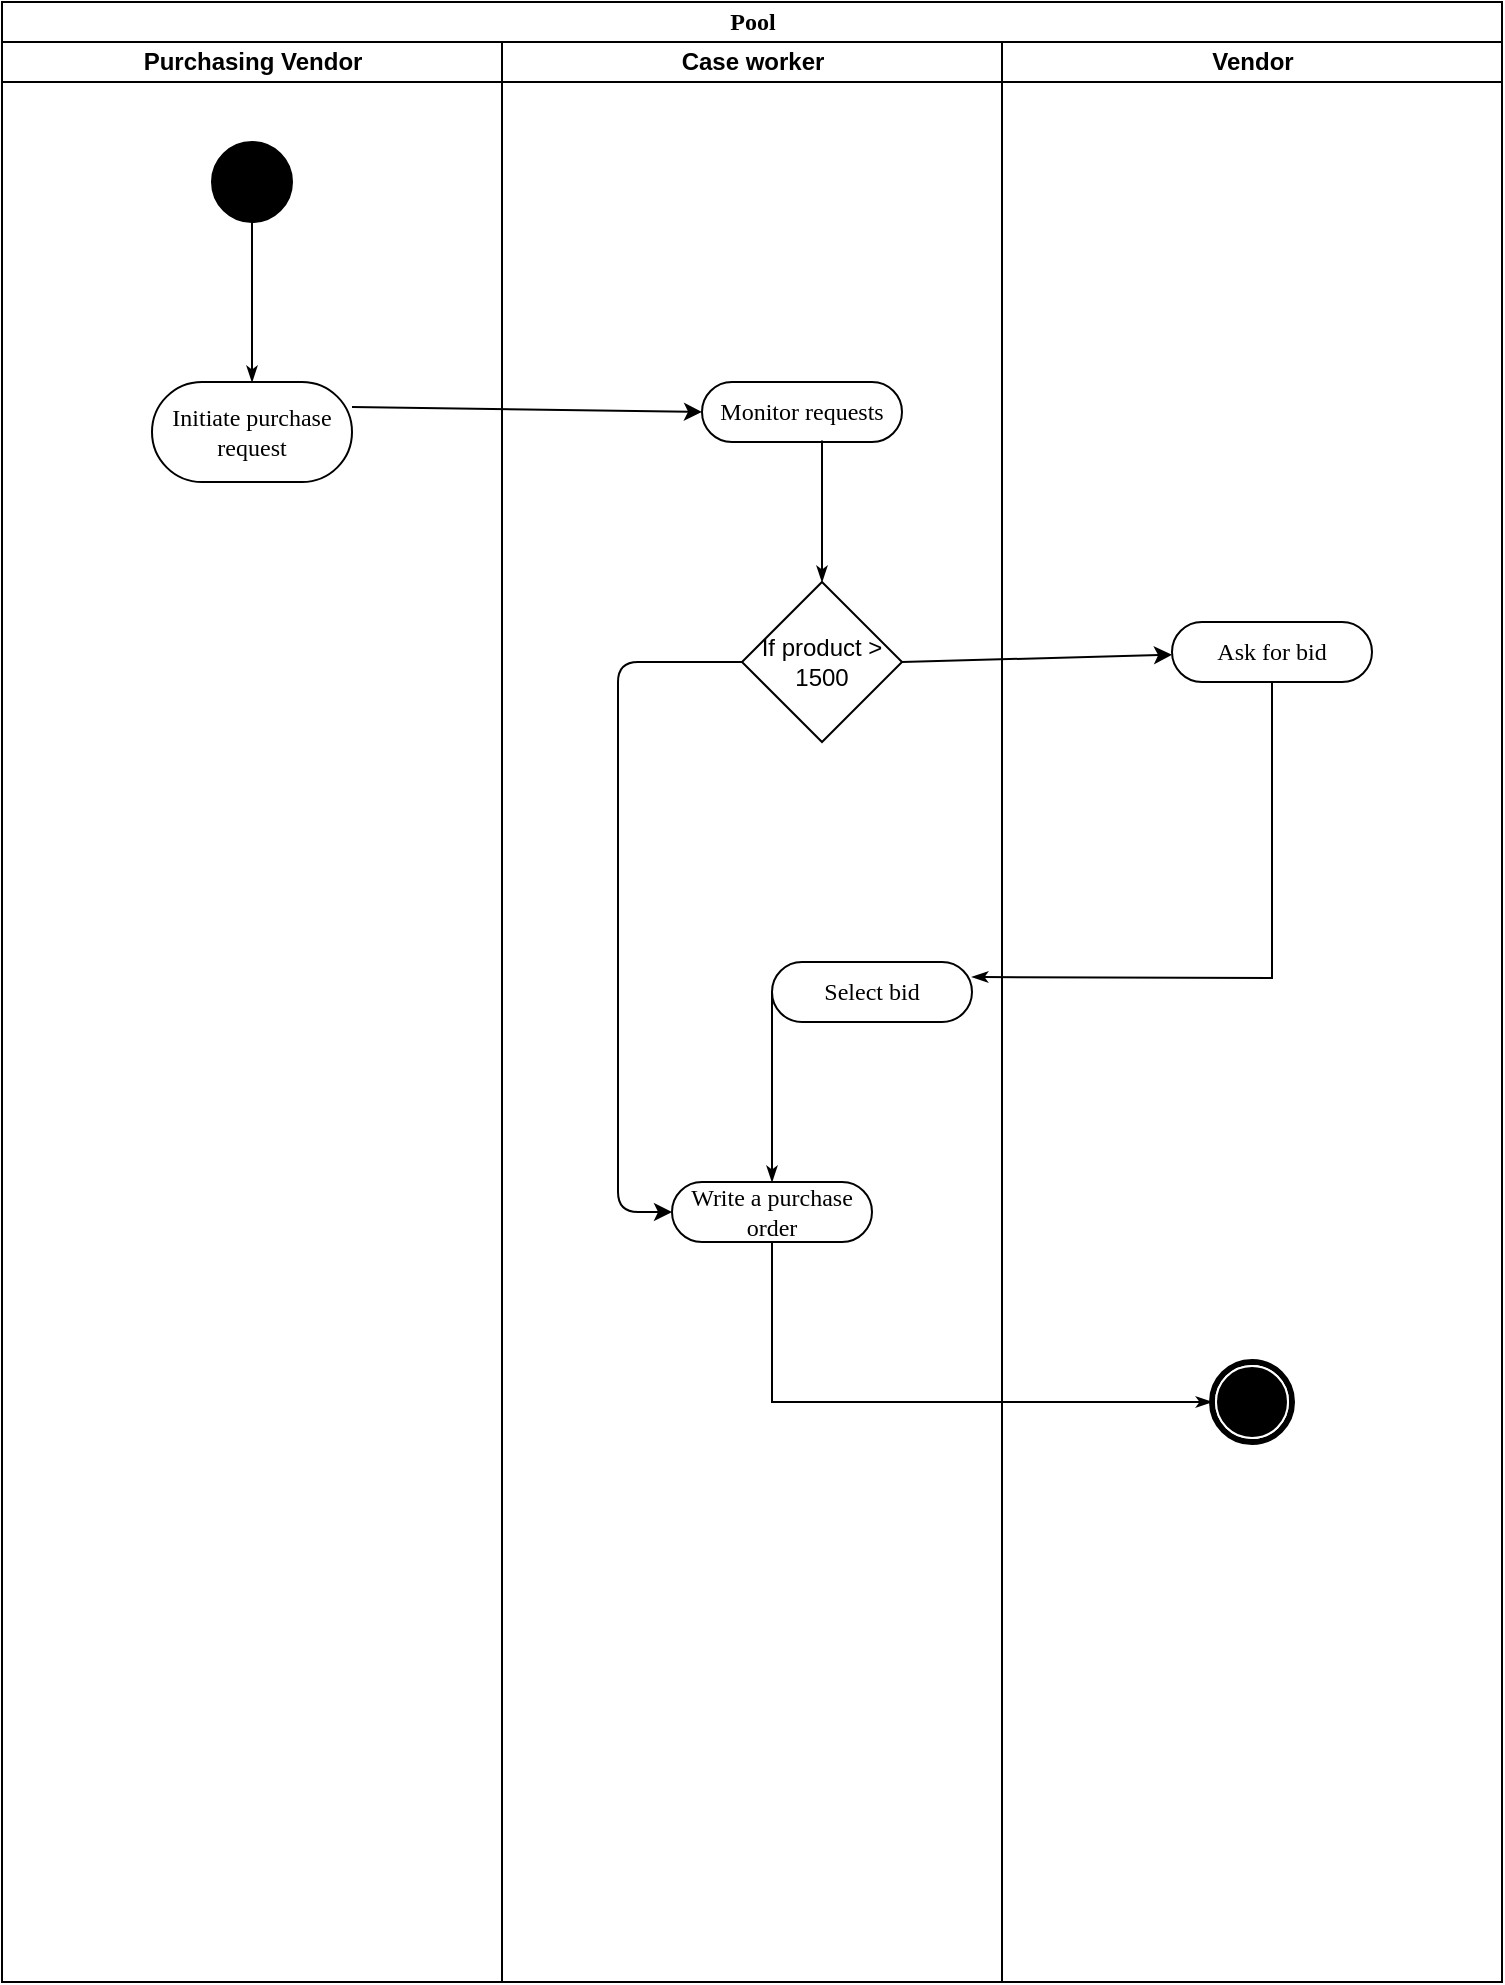 <mxfile version="14.4.6" type="device"><diagram name="Page-1" id="0783ab3e-0a74-02c8-0abd-f7b4e66b4bec"><mxGraphModel dx="994" dy="461" grid="1" gridSize="10" guides="1" tooltips="1" connect="1" arrows="1" fold="1" page="1" pageScale="1" pageWidth="850" pageHeight="1100" background="#ffffff" math="0" shadow="0"><root><mxCell id="0"/><mxCell id="1" parent="0"/><mxCell id="1c1d494c118603dd-1" value="Pool" style="swimlane;html=1;childLayout=stackLayout;startSize=20;rounded=0;shadow=0;comic=0;labelBackgroundColor=none;strokeWidth=1;fontFamily=Verdana;fontSize=12;align=center;" parent="1" vertex="1"><mxGeometry x="40" y="20" width="750" height="990" as="geometry"/></mxCell><mxCell id="1c1d494c118603dd-2" value="Purchasing Vendor" style="swimlane;html=1;startSize=20;" parent="1c1d494c118603dd-1" vertex="1"><mxGeometry y="20" width="250" height="970" as="geometry"/></mxCell><mxCell id="1c1d494c118603dd-6" value="Initiate purchase request" style="rounded=1;whiteSpace=wrap;html=1;shadow=0;comic=0;labelBackgroundColor=none;strokeWidth=1;fontFamily=Verdana;fontSize=12;align=center;arcSize=50;" parent="1c1d494c118603dd-2" vertex="1"><mxGeometry x="75" y="170" width="100" height="50" as="geometry"/></mxCell><mxCell id="jLlbStGwf9zBiHDIpr5H-6" value="" style="ellipse;whiteSpace=wrap;html=1;rounded=0;shadow=0;comic=0;labelBackgroundColor=none;strokeWidth=1;fillColor=#000000;fontFamily=Verdana;fontSize=12;align=center;" vertex="1" parent="1c1d494c118603dd-2"><mxGeometry x="105" y="50" width="40" height="40" as="geometry"/></mxCell><mxCell id="jLlbStGwf9zBiHDIpr5H-7" style="edgeStyle=none;rounded=0;html=1;labelBackgroundColor=none;startArrow=none;startFill=0;startSize=5;endArrow=classicThin;endFill=1;endSize=5;jettySize=auto;orthogonalLoop=1;strokeWidth=1;fontFamily=Verdana;fontSize=12;entryX=0.5;entryY=0;entryDx=0;entryDy=0;" edge="1" parent="1c1d494c118603dd-2" source="jLlbStGwf9zBiHDIpr5H-6" target="1c1d494c118603dd-6"><mxGeometry relative="1" as="geometry"><mxPoint x="134.615" y="190" as="sourcePoint"/><mxPoint x="169.231" y="280" as="targetPoint"/></mxGeometry></mxCell><mxCell id="1c1d494c118603dd-3" value="Case worker" style="swimlane;html=1;startSize=20;" parent="1c1d494c118603dd-1" vertex="1"><mxGeometry x="250" y="20" width="250" height="970" as="geometry"/></mxCell><mxCell id="jLlbStGwf9zBiHDIpr5H-1" value="If product &amp;gt; 1500" style="rhombus;whiteSpace=wrap;html=1;" vertex="1" parent="1c1d494c118603dd-3"><mxGeometry x="120" y="270" width="80" height="80" as="geometry"/></mxCell><mxCell id="jLlbStGwf9zBiHDIpr5H-8" value="Monitor requests" style="rounded=1;whiteSpace=wrap;html=1;shadow=0;comic=0;labelBackgroundColor=none;strokeWidth=1;fontFamily=Verdana;fontSize=12;align=center;arcSize=50;" vertex="1" parent="1c1d494c118603dd-3"><mxGeometry x="100" y="170" width="100" height="30" as="geometry"/></mxCell><mxCell id="1c1d494c118603dd-27" style="edgeStyle=orthogonalEdgeStyle;rounded=0;html=1;labelBackgroundColor=none;startArrow=none;startFill=0;startSize=5;endArrow=classicThin;endFill=1;endSize=5;jettySize=auto;orthogonalLoop=1;strokeWidth=1;fontFamily=Verdana;fontSize=12;entryX=0.5;entryY=0;entryDx=0;entryDy=0;exitX=0.6;exitY=0.973;exitDx=0;exitDy=0;exitPerimeter=0;" parent="1c1d494c118603dd-3" source="jLlbStGwf9zBiHDIpr5H-8" target="jLlbStGwf9zBiHDIpr5H-1" edge="1"><mxGeometry relative="1" as="geometry"><mxPoint x="135" y="80" as="sourcePoint"/><mxPoint x="137" y="120" as="targetPoint"/></mxGeometry></mxCell><mxCell id="jLlbStGwf9zBiHDIpr5H-5" value="" style="endArrow=classic;html=1;exitX=0;exitY=0.5;exitDx=0;exitDy=0;entryX=0;entryY=0.5;entryDx=0;entryDy=0;" edge="1" parent="1c1d494c118603dd-3" source="jLlbStGwf9zBiHDIpr5H-1" target="jLlbStGwf9zBiHDIpr5H-13"><mxGeometry width="50" height="50" relative="1" as="geometry"><mxPoint x="185" y="240" as="sourcePoint"/><mxPoint x="60" y="590" as="targetPoint"/><Array as="points"><mxPoint x="58" y="310"/><mxPoint x="58" y="585"/></Array></mxGeometry></mxCell><mxCell id="1c1d494c118603dd-8" value="Select bid" style="rounded=1;whiteSpace=wrap;html=1;shadow=0;comic=0;labelBackgroundColor=none;strokeWidth=1;fontFamily=Verdana;fontSize=12;align=center;arcSize=50;" parent="1c1d494c118603dd-3" vertex="1"><mxGeometry x="135" y="460" width="100" height="30" as="geometry"/></mxCell><mxCell id="jLlbStGwf9zBiHDIpr5H-13" value="Write a purchase order" style="rounded=1;whiteSpace=wrap;html=1;shadow=0;comic=0;labelBackgroundColor=none;strokeWidth=1;fontFamily=Verdana;fontSize=12;align=center;arcSize=50;" vertex="1" parent="1c1d494c118603dd-3"><mxGeometry x="85" y="570" width="100" height="30" as="geometry"/></mxCell><mxCell id="jLlbStGwf9zBiHDIpr5H-14" style="edgeStyle=none;rounded=0;html=1;labelBackgroundColor=none;startArrow=none;startFill=0;startSize=5;endArrow=classicThin;endFill=1;endSize=5;jettySize=auto;orthogonalLoop=1;strokeWidth=1;fontFamily=Verdana;fontSize=12;entryX=0.5;entryY=0;entryDx=0;entryDy=0;exitX=0;exitY=0.5;exitDx=0;exitDy=0;" edge="1" parent="1c1d494c118603dd-3" source="1c1d494c118603dd-8" target="jLlbStGwf9zBiHDIpr5H-13"><mxGeometry relative="1" as="geometry"><mxPoint x="155" y="510" as="sourcePoint"/><mxPoint x="215" y="540" as="targetPoint"/></mxGeometry></mxCell><mxCell id="jLlbStGwf9zBiHDIpr5H-4" value="" style="endArrow=classic;html=1;exitX=1;exitY=0.5;exitDx=0;exitDy=0;" edge="1" parent="1c1d494c118603dd-1" source="jLlbStGwf9zBiHDIpr5H-1" target="1c1d494c118603dd-5"><mxGeometry width="50" height="50" relative="1" as="geometry"><mxPoint x="450" y="280" as="sourcePoint"/><mxPoint x="500" y="230" as="targetPoint"/></mxGeometry></mxCell><mxCell id="jLlbStGwf9zBiHDIpr5H-9" value="" style="endArrow=classic;html=1;exitX=1;exitY=0.25;exitDx=0;exitDy=0;entryX=0;entryY=0.5;entryDx=0;entryDy=0;" edge="1" parent="1c1d494c118603dd-1" source="1c1d494c118603dd-6" target="jLlbStGwf9zBiHDIpr5H-8"><mxGeometry width="50" height="50" relative="1" as="geometry"><mxPoint x="360" y="320" as="sourcePoint"/><mxPoint x="220" y="325" as="targetPoint"/></mxGeometry></mxCell><mxCell id="jLlbStGwf9zBiHDIpr5H-12" style="edgeStyle=none;rounded=0;html=1;labelBackgroundColor=none;startArrow=none;startFill=0;startSize=5;endArrow=classicThin;endFill=1;endSize=5;jettySize=auto;orthogonalLoop=1;strokeWidth=1;fontFamily=Verdana;fontSize=12;entryX=1;entryY=0.25;entryDx=0;entryDy=0;exitX=0.5;exitY=1;exitDx=0;exitDy=0;" edge="1" parent="1c1d494c118603dd-1" source="1c1d494c118603dd-5" target="1c1d494c118603dd-8"><mxGeometry relative="1" as="geometry"><mxPoint x="570" y="380" as="sourcePoint"/><mxPoint x="530" y="410" as="targetPoint"/><Array as="points"><mxPoint x="635" y="488"/></Array></mxGeometry></mxCell><mxCell id="1c1d494c118603dd-4" value="Vendor" style="swimlane;html=1;startSize=20;" parent="1c1d494c118603dd-1" vertex="1"><mxGeometry x="500" y="20" width="250" height="970" as="geometry"/></mxCell><mxCell id="1c1d494c118603dd-5" value="Ask for bid" style="rounded=1;whiteSpace=wrap;html=1;shadow=0;comic=0;labelBackgroundColor=none;strokeWidth=1;fontFamily=Verdana;fontSize=12;align=center;arcSize=50;" parent="1c1d494c118603dd-4" vertex="1"><mxGeometry x="85" y="290" width="100" height="30" as="geometry"/></mxCell><mxCell id="60571a20871a0731-5" value="" style="shape=mxgraph.bpmn.shape;html=1;verticalLabelPosition=bottom;labelBackgroundColor=#ffffff;verticalAlign=top;perimeter=ellipsePerimeter;outline=end;symbol=terminate;rounded=0;shadow=0;comic=0;strokeWidth=1;fontFamily=Verdana;fontSize=12;align=center;" parent="1c1d494c118603dd-4" vertex="1"><mxGeometry x="105" y="660" width="40" height="40" as="geometry"/></mxCell><mxCell id="jLlbStGwf9zBiHDIpr5H-11" style="edgeStyle=none;rounded=0;html=1;labelBackgroundColor=none;startArrow=none;startFill=0;startSize=5;endArrow=classicThin;endFill=1;endSize=5;jettySize=auto;orthogonalLoop=1;strokeWidth=1;fontFamily=Verdana;fontSize=12;exitX=0.5;exitY=1;exitDx=0;exitDy=0;entryX=0;entryY=0.5;entryDx=0;entryDy=0;" edge="1" parent="1c1d494c118603dd-1" source="jLlbStGwf9zBiHDIpr5H-13" target="60571a20871a0731-5"><mxGeometry relative="1" as="geometry"><mxPoint x="310" y="520" as="sourcePoint"/><mxPoint x="570" y="705" as="targetPoint"/><Array as="points"><mxPoint x="385" y="700"/></Array></mxGeometry></mxCell></root></mxGraphModel></diagram></mxfile>